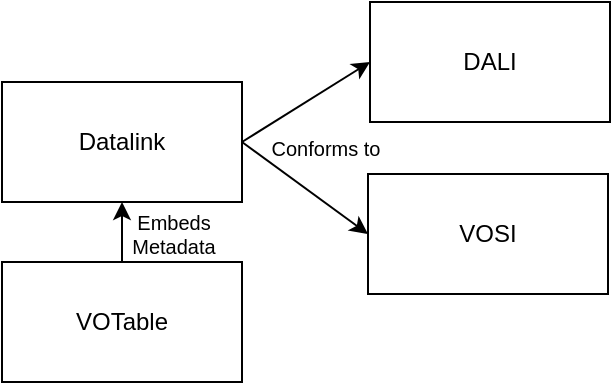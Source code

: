 <mxfile version="24.4.10" type="github">
  <diagram name="Page-1" id="aU7HY3FBVTKY0LrSViRK">
    <mxGraphModel dx="1050" dy="569" grid="1" gridSize="10" guides="1" tooltips="1" connect="1" arrows="1" fold="1" page="1" pageScale="1" pageWidth="850" pageHeight="1100" math="0" shadow="0">
      <root>
        <mxCell id="0" />
        <mxCell id="1" parent="0" />
        <mxCell id="lPaHdlMur_phV14N3b27-1" value="VOTable" style="rounded=0;whiteSpace=wrap;html=1;" parent="1" vertex="1">
          <mxGeometry x="360" y="270" width="120" height="60" as="geometry" />
        </mxCell>
        <mxCell id="lPaHdlMur_phV14N3b27-2" value="Datalink" style="rounded=0;whiteSpace=wrap;html=1;" parent="1" vertex="1">
          <mxGeometry x="360" y="180" width="120" height="60" as="geometry" />
        </mxCell>
        <mxCell id="lPaHdlMur_phV14N3b27-6" value="" style="endArrow=classic;html=1;rounded=0;entryX=0.5;entryY=1;entryDx=0;entryDy=0;exitX=0.5;exitY=0;exitDx=0;exitDy=0;" parent="1" source="lPaHdlMur_phV14N3b27-1" target="lPaHdlMur_phV14N3b27-2" edge="1">
          <mxGeometry width="50" height="50" relative="1" as="geometry">
            <mxPoint x="400" y="320" as="sourcePoint" />
            <mxPoint x="450" y="270" as="targetPoint" />
          </mxGeometry>
        </mxCell>
        <mxCell id="lPaHdlMur_phV14N3b27-7" value="Embeds Metadata" style="text;strokeColor=none;align=center;fillColor=none;html=1;verticalAlign=middle;whiteSpace=wrap;rounded=0;fontSize=10;" parent="1" vertex="1">
          <mxGeometry x="416" y="241" width="60" height="30" as="geometry" />
        </mxCell>
        <mxCell id="JMlZJUdqRa4qHsG90Lkp-2" value="VOSI" style="rounded=0;whiteSpace=wrap;html=1;" vertex="1" parent="1">
          <mxGeometry x="543" y="226" width="120" height="60" as="geometry" />
        </mxCell>
        <mxCell id="JMlZJUdqRa4qHsG90Lkp-3" value="DALI" style="rounded=0;whiteSpace=wrap;html=1;" vertex="1" parent="1">
          <mxGeometry x="544" y="140" width="120" height="60" as="geometry" />
        </mxCell>
        <mxCell id="JMlZJUdqRa4qHsG90Lkp-4" value="" style="endArrow=classic;html=1;rounded=0;exitX=1;exitY=0.5;exitDx=0;exitDy=0;entryX=0;entryY=0.5;entryDx=0;entryDy=0;" edge="1" parent="1" source="lPaHdlMur_phV14N3b27-2" target="JMlZJUdqRa4qHsG90Lkp-3">
          <mxGeometry width="50" height="50" relative="1" as="geometry">
            <mxPoint x="470" y="120" as="sourcePoint" />
            <mxPoint x="520" y="70" as="targetPoint" />
          </mxGeometry>
        </mxCell>
        <mxCell id="JMlZJUdqRa4qHsG90Lkp-5" value="" style="endArrow=classic;html=1;rounded=0;entryX=0;entryY=0.5;entryDx=0;entryDy=0;" edge="1" parent="1" target="JMlZJUdqRa4qHsG90Lkp-2">
          <mxGeometry width="50" height="50" relative="1" as="geometry">
            <mxPoint x="480" y="210" as="sourcePoint" />
            <mxPoint x="540" y="180" as="targetPoint" />
          </mxGeometry>
        </mxCell>
        <mxCell id="JMlZJUdqRa4qHsG90Lkp-8" value="Conforms to" style="text;strokeColor=none;align=center;fillColor=none;html=1;verticalAlign=middle;whiteSpace=wrap;rounded=0;fontSize=10;" vertex="1" parent="1">
          <mxGeometry x="492" y="198" width="60" height="30" as="geometry" />
        </mxCell>
      </root>
    </mxGraphModel>
  </diagram>
</mxfile>
